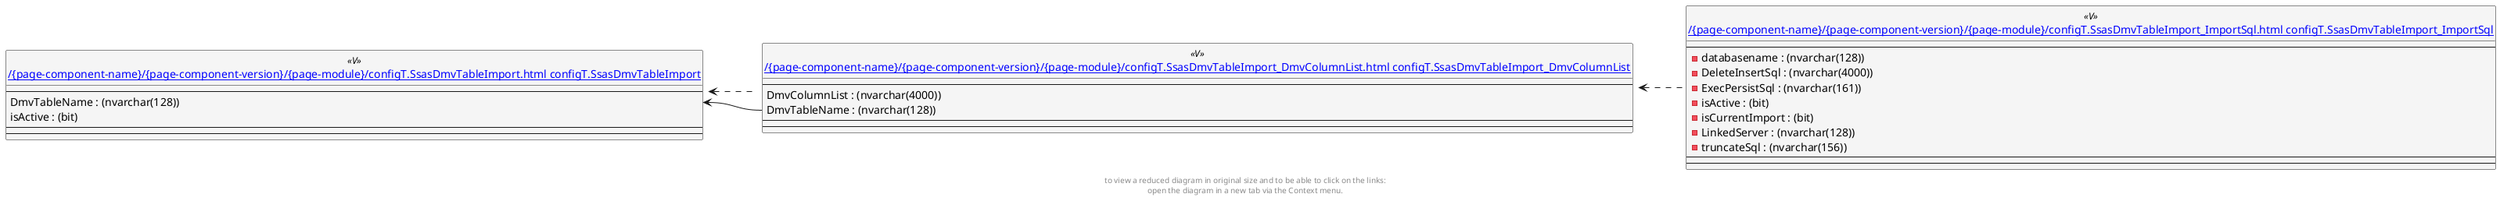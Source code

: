 @startuml
left to right direction
'top to bottom direction
hide circle
'avoide "." issues:
set namespaceSeparator none


skinparam class {
  BackgroundColor White
  BackgroundColor<<FN>> Yellow
  BackgroundColor<<FS>> Yellow
  BackgroundColor<<FT>> LightGray
  BackgroundColor<<IF>> Yellow
  BackgroundColor<<IS>> Yellow
  BackgroundColor<<P>> Aqua
  BackgroundColor<<PC>> Aqua
  BackgroundColor<<SN>> Yellow
  BackgroundColor<<SO>> SlateBlue
  BackgroundColor<<TF>> LightGray
  BackgroundColor<<TR>> Tomato
  BackgroundColor<<U>> White
  BackgroundColor<<V>> WhiteSmoke
  BackgroundColor<<X>> Aqua
}


entity "[[{site-url}/{page-component-name}/{page-component-version}/{page-module}/configT.SsasDmvTableImport.html configT.SsasDmvTableImport]]" as configT.SsasDmvTableImport << V >> {
  --
  DmvTableName : (nvarchar(128))
  isActive : (bit)
  --
  --
}

entity "[[{site-url}/{page-component-name}/{page-component-version}/{page-module}/configT.SsasDmvTableImport_DmvColumnList.html configT.SsasDmvTableImport_DmvColumnList]]" as configT.SsasDmvTableImport_DmvColumnList << V >> {
  --
  DmvColumnList : (nvarchar(4000))
  DmvTableName : (nvarchar(128))
  --
  --
}

entity "[[{site-url}/{page-component-name}/{page-component-version}/{page-module}/configT.SsasDmvTableImport_ImportSql.html configT.SsasDmvTableImport_ImportSql]]" as configT.SsasDmvTableImport_ImportSql << V >> {
  --
  - databasename : (nvarchar(128))
  - DeleteInsertSql : (nvarchar(4000))
  - ExecPersistSql : (nvarchar(161))
  - isActive : (bit)
  - isCurrentImport : (bit)
  - LinkedServer : (nvarchar(128))
  - truncateSql : (nvarchar(156))
  --
  --
}

configT.SsasDmvTableImport <.. configT.SsasDmvTableImport_DmvColumnList
configT.SsasDmvTableImport_DmvColumnList <.. configT.SsasDmvTableImport_ImportSql
configT.SsasDmvTableImport::DmvTableName <-- configT.SsasDmvTableImport_DmvColumnList::DmvTableName
footer
to view a reduced diagram in original size and to be able to click on the links:
open the diagram in a new tab via the Context menu.
end footer

@enduml

